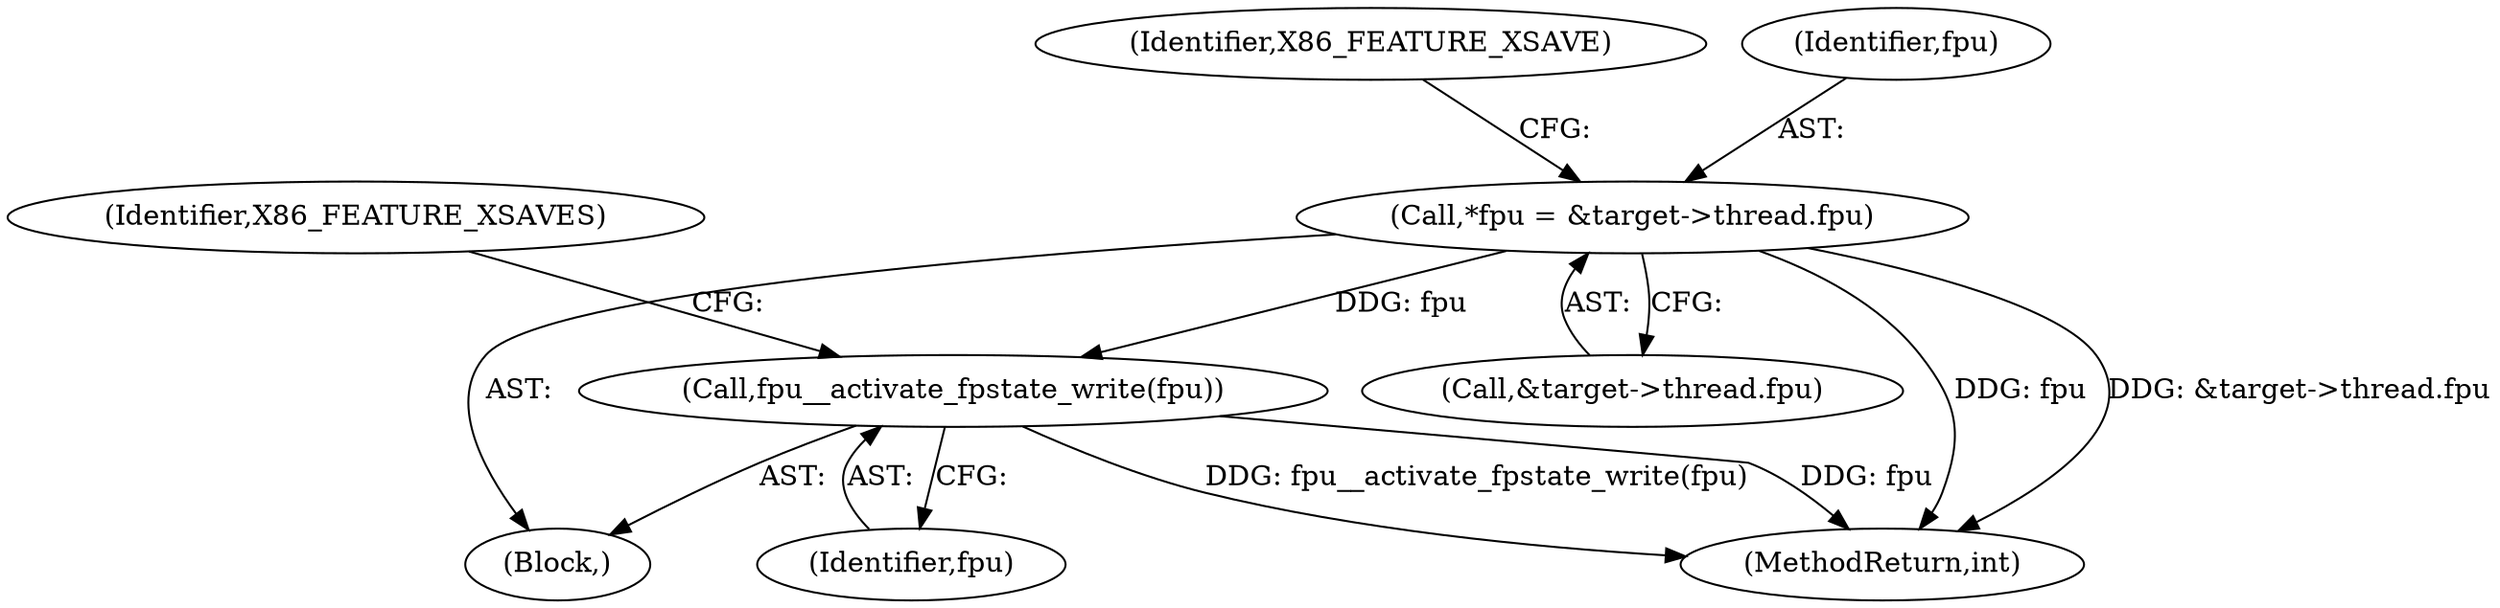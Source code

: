 digraph "0_linux_814fb7bb7db5433757d76f4c4502c96fc53b0b5e@API" {
"1000114" [label="(Call,*fpu = &target->thread.fpu)"];
"1000150" [label="(Call,fpu__activate_fpstate_write(fpu))"];
"1000127" [label="(Identifier,X86_FEATURE_XSAVE)"];
"1000114" [label="(Call,*fpu = &target->thread.fpu)"];
"1000154" [label="(Identifier,X86_FEATURE_XSAVES)"];
"1000150" [label="(Call,fpu__activate_fpstate_write(fpu))"];
"1000151" [label="(Identifier,fpu)"];
"1000115" [label="(Identifier,fpu)"];
"1000231" [label="(MethodReturn,int)"];
"1000116" [label="(Call,&target->thread.fpu)"];
"1000112" [label="(Block,)"];
"1000114" -> "1000112"  [label="AST: "];
"1000114" -> "1000116"  [label="CFG: "];
"1000115" -> "1000114"  [label="AST: "];
"1000116" -> "1000114"  [label="AST: "];
"1000127" -> "1000114"  [label="CFG: "];
"1000114" -> "1000231"  [label="DDG: fpu"];
"1000114" -> "1000231"  [label="DDG: &target->thread.fpu"];
"1000114" -> "1000150"  [label="DDG: fpu"];
"1000150" -> "1000112"  [label="AST: "];
"1000150" -> "1000151"  [label="CFG: "];
"1000151" -> "1000150"  [label="AST: "];
"1000154" -> "1000150"  [label="CFG: "];
"1000150" -> "1000231"  [label="DDG: fpu__activate_fpstate_write(fpu)"];
"1000150" -> "1000231"  [label="DDG: fpu"];
}
